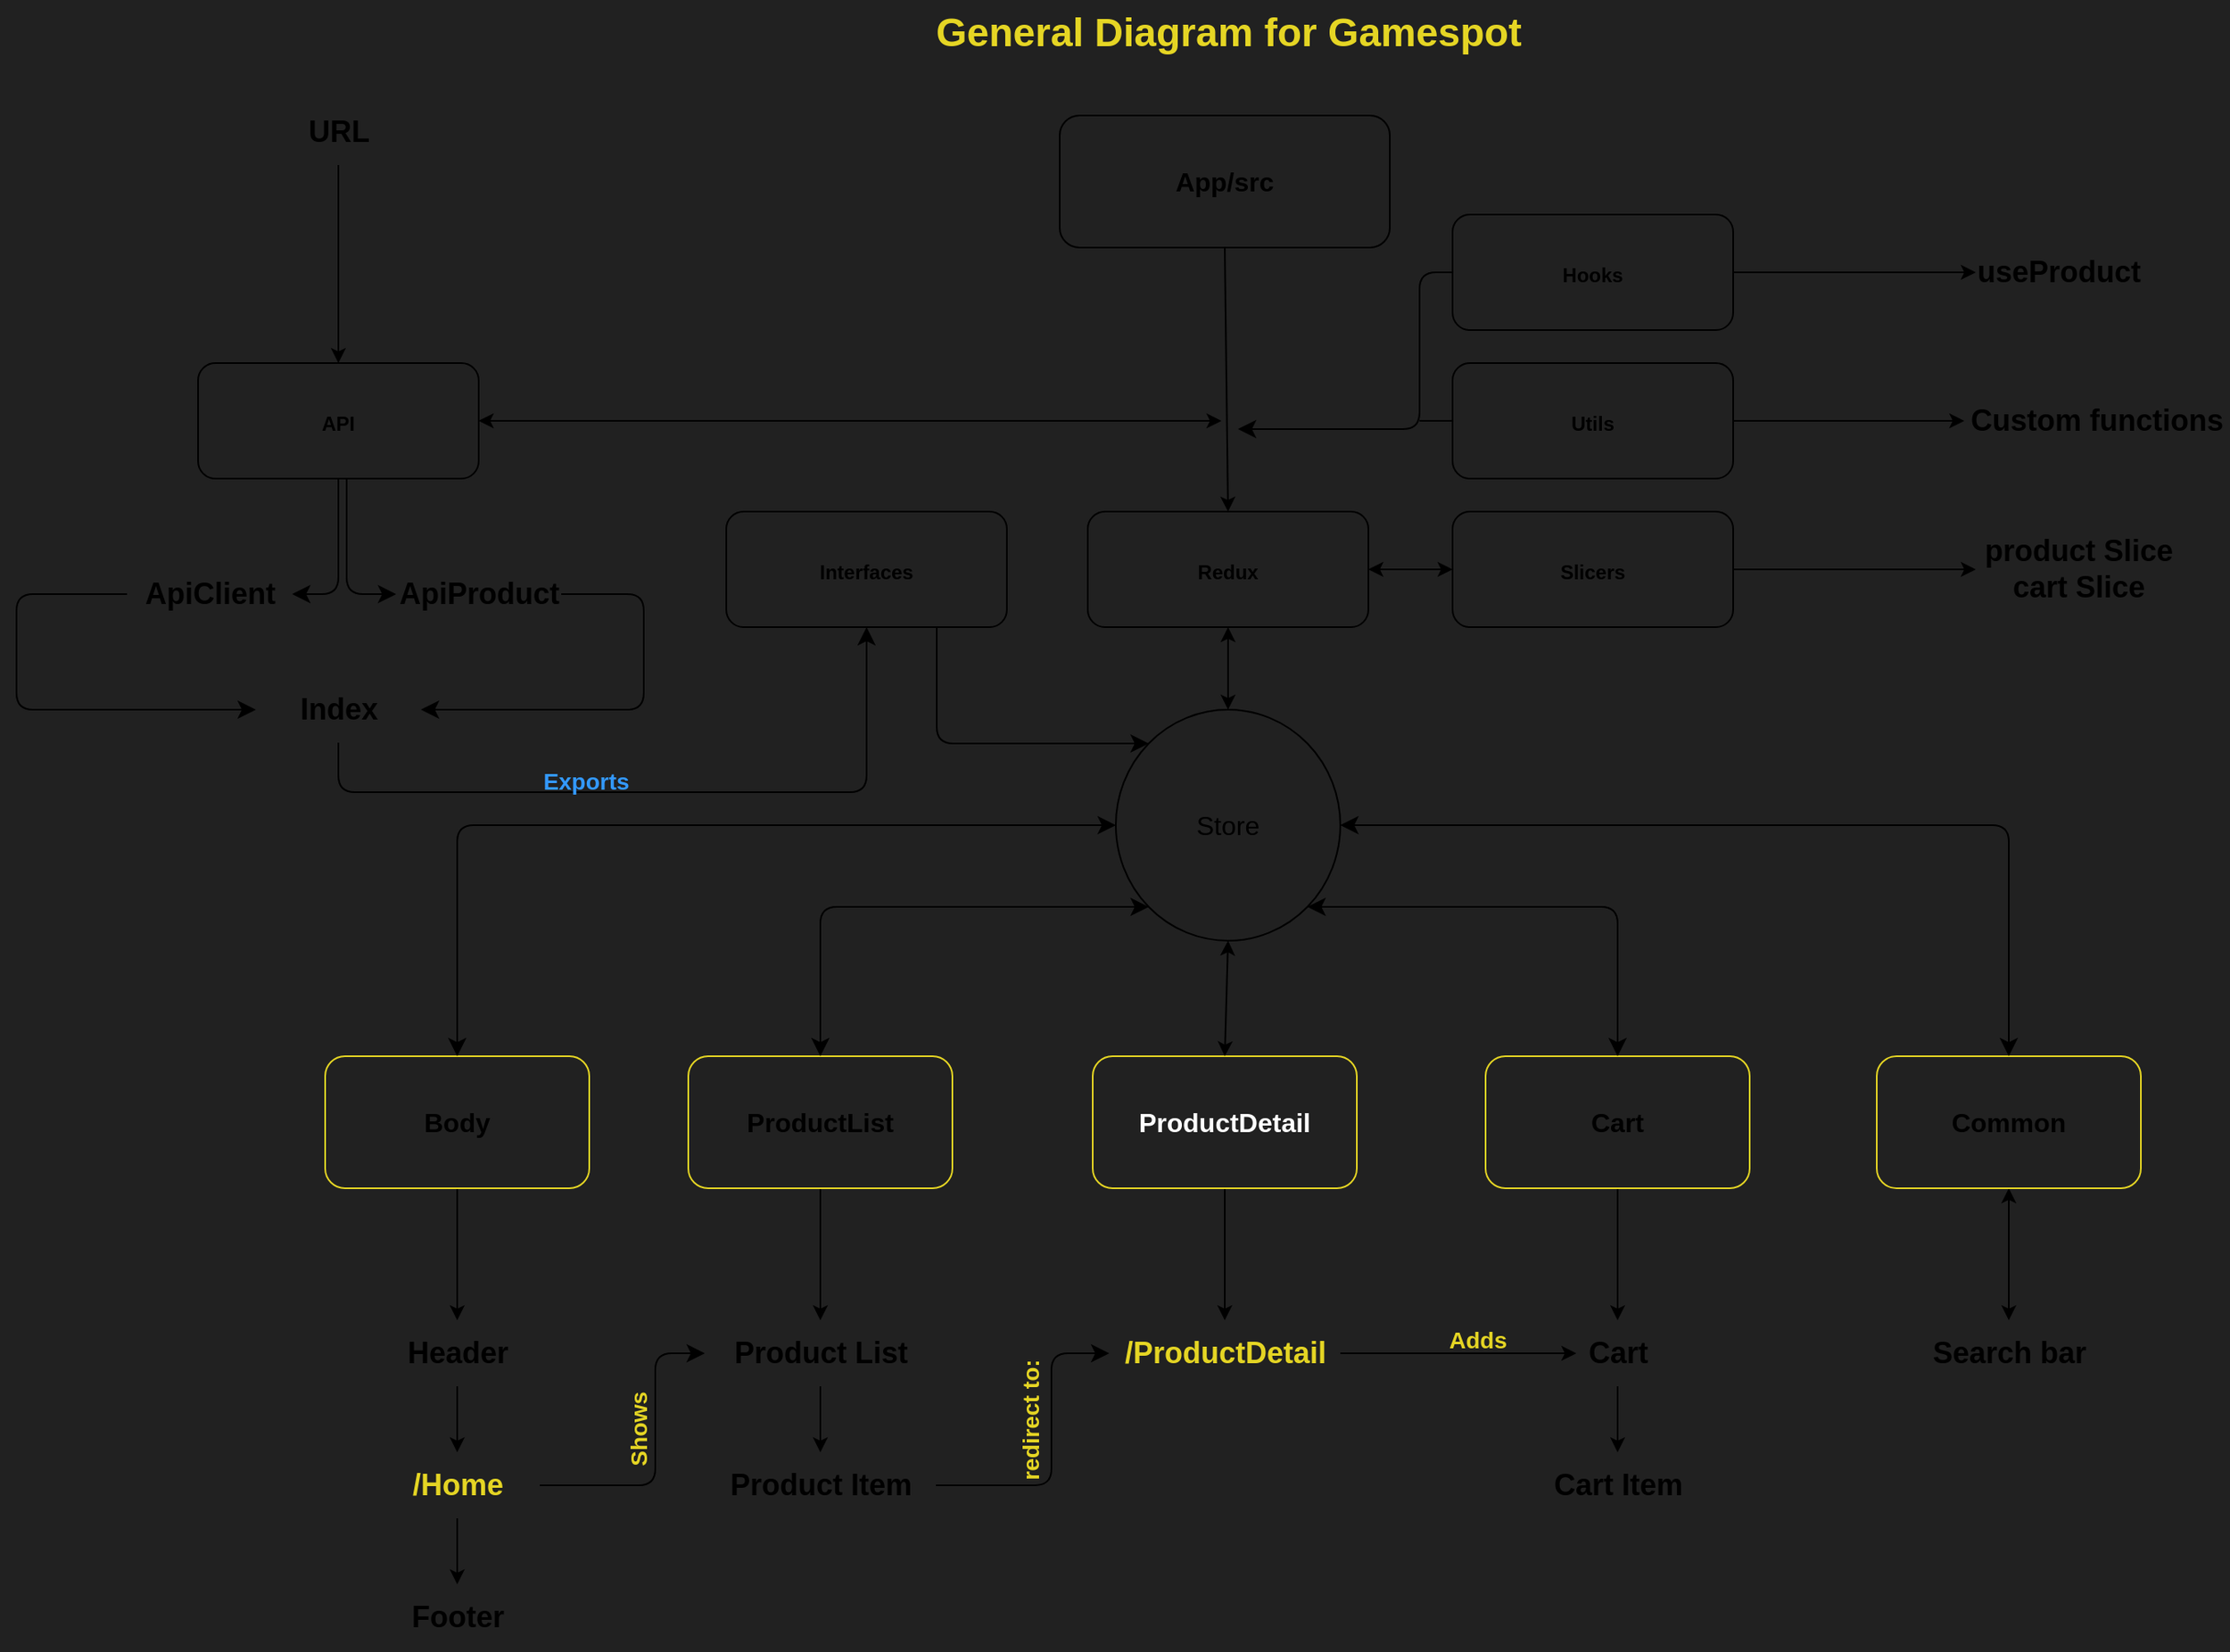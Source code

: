 <mxfile>
    <diagram id="DbZtaxoBPWtzQqvrZxhF" name="Página-1">
        <mxGraphModel dx="2451" dy="1069" grid="1" gridSize="10" guides="1" tooltips="1" connect="1" arrows="1" fold="1" page="1" pageScale="1" pageWidth="1654" pageHeight="1169" background="#212121" math="0" shadow="0">
            <root>
                <mxCell id="0"/>
                <mxCell id="1" parent="0"/>
                <mxCell id="2" value="&lt;font style=&quot;font-size: 16px;&quot;&gt;&lt;b style=&quot;&quot;&gt;App/src&lt;br&gt;&lt;/b&gt;&lt;/font&gt;" style="whiteSpace=wrap;html=1;fillColor=#212121;gradientColor=none;strokeColor=default;rounded=1;glass=0;shadow=0;fontSize=16;" vertex="1" parent="1">
                    <mxGeometry x="722" y="70" width="200" height="80" as="geometry"/>
                </mxCell>
                <mxCell id="9" value="Store" style="ellipse;whiteSpace=wrap;html=1;fontSize=16;fillColor=#212121;gradientColor=none;rounded=1;glass=0;shadow=0;" vertex="1" parent="1">
                    <mxGeometry x="756" y="430" width="136" height="140" as="geometry"/>
                </mxCell>
                <mxCell id="12" value="&lt;font style=&quot;font-size: 16px;&quot;&gt;&lt;b style=&quot;font-size: 12px;&quot;&gt;API&lt;br&gt;&lt;/b&gt;&lt;/font&gt;" style="whiteSpace=wrap;html=1;fillColor=#212121;gradientColor=none;strokeColor=default;rounded=1;glass=0;shadow=0;fontSize=16;" vertex="1" parent="1">
                    <mxGeometry x="200" y="220" width="170" height="70" as="geometry"/>
                </mxCell>
                <mxCell id="39" style="edgeStyle=none;html=1;exitX=0.5;exitY=1;exitDx=0;exitDy=0;entryX=0.5;entryY=0;entryDx=0;entryDy=0;fontSize=12;" edge="1" parent="1" source="18" target="37">
                    <mxGeometry relative="1" as="geometry">
                        <Array as="points">
                            <mxPoint x="357" y="780"/>
                        </Array>
                    </mxGeometry>
                </mxCell>
                <mxCell id="18" value="&lt;font style=&quot;font-size: 16px;&quot;&gt;&lt;b style=&quot;&quot;&gt;Body&lt;br&gt;&lt;/b&gt;&lt;/font&gt;" style="whiteSpace=wrap;html=1;fillColor=#212121;gradientColor=none;strokeColor=#e5d524;rounded=1;glass=0;shadow=0;fontSize=16;" vertex="1" parent="1">
                    <mxGeometry x="277" y="640" width="160" height="80" as="geometry"/>
                </mxCell>
                <mxCell id="87" style="edgeStyle=none;html=1;entryX=0.5;entryY=0;entryDx=0;entryDy=0;fontSize=14;fontColor=#3399FF;" edge="1" parent="1" source="19" target="86">
                    <mxGeometry relative="1" as="geometry"/>
                </mxCell>
                <mxCell id="19" value="&lt;font style=&quot;font-size: 16px;&quot;&gt;&lt;b style=&quot;&quot;&gt;ProductList&lt;br&gt;&lt;/b&gt;&lt;/font&gt;" style="whiteSpace=wrap;html=1;fillColor=#212121;gradientColor=none;strokeColor=#e5d524;rounded=1;glass=0;shadow=0;fontSize=16;" vertex="1" parent="1">
                    <mxGeometry x="497" y="640" width="160" height="80" as="geometry"/>
                </mxCell>
                <mxCell id="90" style="edgeStyle=none;html=1;exitX=0.5;exitY=1;exitDx=0;exitDy=0;entryX=0.5;entryY=0;entryDx=0;entryDy=0;fontSize=14;fontColor=#3399FF;" edge="1" parent="1" source="20" target="89">
                    <mxGeometry relative="1" as="geometry"/>
                </mxCell>
                <mxCell id="20" value="&lt;font style=&quot;font-size: 16px;&quot;&gt;&lt;b style=&quot;&quot;&gt;&lt;font color=&quot;#ffffff&quot;&gt;ProductDetail&lt;/font&gt;&lt;br&gt;&lt;/b&gt;&lt;/font&gt;" style="whiteSpace=wrap;html=1;fillColor=#212121;gradientColor=none;strokeColor=#e5d524;rounded=1;glass=0;shadow=0;fontSize=16;" vertex="1" parent="1">
                    <mxGeometry x="742" y="640" width="160" height="80" as="geometry"/>
                </mxCell>
                <mxCell id="92" style="edgeStyle=none;html=1;fontSize=14;fontColor=#3399FF;" edge="1" parent="1" source="21" target="91">
                    <mxGeometry relative="1" as="geometry"/>
                </mxCell>
                <mxCell id="21" value="&lt;font style=&quot;font-size: 16px;&quot;&gt;&lt;b style=&quot;&quot;&gt;Cart&lt;br&gt;&lt;/b&gt;&lt;/font&gt;" style="whiteSpace=wrap;html=1;fillColor=#212121;gradientColor=none;strokeColor=#E5D524;rounded=1;glass=0;shadow=0;fontSize=16;" vertex="1" parent="1">
                    <mxGeometry x="980" y="640" width="160" height="80" as="geometry"/>
                </mxCell>
                <mxCell id="70" style="edgeStyle=none;html=1;exitX=0.5;exitY=1;exitDx=0;exitDy=0;entryX=0.5;entryY=0;entryDx=0;entryDy=0;fontSize=18;fontColor=#3399FF;startArrow=classic;startFill=1;" edge="1" parent="1" source="23" target="69">
                    <mxGeometry relative="1" as="geometry"/>
                </mxCell>
                <mxCell id="23" value="&lt;font style=&quot;font-size: 16px;&quot;&gt;&lt;b style=&quot;&quot;&gt;Common&lt;br&gt;&lt;/b&gt;&lt;/font&gt;" style="whiteSpace=wrap;html=1;fillColor=#212121;gradientColor=none;strokeColor=#e5d524;rounded=1;glass=0;shadow=0;fontSize=16;" vertex="1" parent="1">
                    <mxGeometry x="1217" y="640" width="160" height="80" as="geometry"/>
                </mxCell>
                <mxCell id="30" value="" style="endArrow=classic;startArrow=classic;html=1;fontSize=12;exitX=0.5;exitY=0;exitDx=0;exitDy=0;entryX=0.5;entryY=1;entryDx=0;entryDy=0;" edge="1" parent="1" source="20" target="9">
                    <mxGeometry width="50" height="50" relative="1" as="geometry">
                        <mxPoint x="902" y="610" as="sourcePoint"/>
                        <mxPoint x="952" y="560" as="targetPoint"/>
                    </mxGeometry>
                </mxCell>
                <mxCell id="44" style="edgeStyle=none;html=1;entryX=0.5;entryY=0;entryDx=0;entryDy=0;fontSize=12;" edge="1" parent="1" source="37">
                    <mxGeometry relative="1" as="geometry">
                        <mxPoint x="357" y="880" as="targetPoint"/>
                    </mxGeometry>
                </mxCell>
                <mxCell id="37" value="Header" style="text;strokeColor=none;fillColor=none;html=1;fontSize=18;fontStyle=1;verticalAlign=middle;align=center;fillStyle=dots;" vertex="1" parent="1">
                    <mxGeometry x="307" y="800" width="100" height="40" as="geometry"/>
                </mxCell>
                <mxCell id="45" style="edgeStyle=none;html=1;exitX=0.5;exitY=1;exitDx=0;exitDy=0;entryX=0.5;entryY=0;entryDx=0;entryDy=0;fontSize=12;" edge="1" parent="1" target="43">
                    <mxGeometry relative="1" as="geometry">
                        <mxPoint x="357" y="920" as="sourcePoint"/>
                    </mxGeometry>
                </mxCell>
                <mxCell id="42" value="/Home" style="text;strokeColor=none;fillColor=none;html=1;fontSize=18;fontStyle=1;verticalAlign=middle;align=center;fontColor=#E5D524;" vertex="1" parent="1">
                    <mxGeometry x="307" y="880" width="100" height="40" as="geometry"/>
                </mxCell>
                <mxCell id="43" value="Footer" style="text;strokeColor=none;fillColor=none;html=1;fontSize=18;fontStyle=1;verticalAlign=middle;align=center;" vertex="1" parent="1">
                    <mxGeometry x="307" y="960" width="100" height="40" as="geometry"/>
                </mxCell>
                <mxCell id="47" value="" style="edgeStyle=elbowEdgeStyle;elbow=horizontal;endArrow=classic;html=1;rounded=1;endSize=8;startSize=8;fontSize=12;exitX=1;exitY=0.5;exitDx=0;exitDy=0;entryX=0;entryY=0.5;entryDx=0;entryDy=0;" edge="1" parent="1" target="86">
                    <mxGeometry width="50" height="50" relative="1" as="geometry">
                        <mxPoint x="407" y="900" as="sourcePoint"/>
                        <mxPoint x="497" y="850" as="targetPoint"/>
                        <Array as="points">
                            <mxPoint x="477" y="850"/>
                            <mxPoint x="467" y="870"/>
                        </Array>
                    </mxGeometry>
                </mxCell>
                <mxCell id="84" value="Shows" style="edgeLabel;html=1;align=center;verticalAlign=bottom;resizable=0;points=[];fontSize=14;fontColor=#E5D524;rotation=270;labelBackgroundColor=none;labelBorderColor=none;fontStyle=1" vertex="1" connectable="0" parent="47">
                    <mxGeometry x="0.032" relative="1" as="geometry">
                        <mxPoint y="-10" as="offset"/>
                    </mxGeometry>
                </mxCell>
                <mxCell id="65" value="" style="edgeStyle=elbowEdgeStyle;elbow=horizontal;endArrow=classic;html=1;rounded=1;endSize=8;startSize=8;fontSize=12;entryX=0;entryY=0.5;entryDx=0;entryDy=0;exitX=1;exitY=0.5;exitDx=0;exitDy=0;" edge="1" parent="1" source="62" target="89">
                    <mxGeometry width="50" height="50" relative="1" as="geometry">
                        <mxPoint x="647" y="820" as="sourcePoint"/>
                        <mxPoint x="742" y="700" as="targetPoint"/>
                        <Array as="points">
                            <mxPoint x="717" y="850"/>
                            <mxPoint x="712" y="890"/>
                        </Array>
                    </mxGeometry>
                </mxCell>
                <mxCell id="85" value="redirect to:" style="edgeLabel;html=1;align=center;verticalAlign=bottom;resizable=0;points=[];fontSize=14;fontColor=#E5D524;labelBackgroundColor=none;rotation=270;fontStyle=1" vertex="1" connectable="0" parent="65">
                    <mxGeometry x="-0.149" y="2" relative="1" as="geometry">
                        <mxPoint y="-30" as="offset"/>
                    </mxGeometry>
                </mxCell>
                <mxCell id="69" value="Search bar" style="text;strokeColor=none;fillColor=none;html=1;fontSize=18;fontStyle=1;verticalAlign=middle;align=center;" vertex="1" parent="1">
                    <mxGeometry x="1237" y="800" width="120" height="40" as="geometry"/>
                </mxCell>
                <mxCell id="88" style="edgeStyle=none;html=1;entryX=0.5;entryY=0;entryDx=0;entryDy=0;fontSize=14;fontColor=#3399FF;" edge="1" parent="1" source="86" target="62">
                    <mxGeometry relative="1" as="geometry"/>
                </mxCell>
                <mxCell id="86" value="Product List" style="text;strokeColor=none;fillColor=none;html=1;fontSize=18;fontStyle=1;verticalAlign=middle;align=center;" vertex="1" parent="1">
                    <mxGeometry x="507" y="800" width="140" height="40" as="geometry"/>
                </mxCell>
                <mxCell id="89" value="/ProductDetail" style="text;strokeColor=none;fillColor=none;html=1;fontSize=18;fontStyle=1;verticalAlign=middle;align=center;fontColor=#E5D524;" vertex="1" parent="1">
                    <mxGeometry x="752" y="800" width="140" height="40" as="geometry"/>
                </mxCell>
                <mxCell id="94" value="" style="edgeStyle=segmentEdgeStyle;endArrow=classic;html=1;endSize=8;startSize=8;fontSize=14;fontColor=#3399FF;rounded=1;strokeColor=default;startArrow=classic;startFill=1;exitX=0.5;exitY=0;exitDx=0;exitDy=0;entryX=0;entryY=0.5;entryDx=0;entryDy=0;" edge="1" parent="1" source="18" target="9">
                    <mxGeometry width="50" height="50" relative="1" as="geometry">
                        <mxPoint x="467" y="550" as="sourcePoint"/>
                        <mxPoint x="517" y="500" as="targetPoint"/>
                        <Array as="points">
                            <mxPoint x="357" y="500"/>
                        </Array>
                    </mxGeometry>
                </mxCell>
                <mxCell id="95" value="" style="edgeStyle=segmentEdgeStyle;endArrow=classic;html=1;endSize=8;startSize=8;fontSize=14;fontColor=#3399FF;rounded=1;strokeColor=default;startArrow=classic;startFill=1;exitX=0.5;exitY=0;exitDx=0;exitDy=0;entryX=0;entryY=1;entryDx=0;entryDy=0;" edge="1" parent="1" source="19" target="9">
                    <mxGeometry width="50" height="50" relative="1" as="geometry">
                        <mxPoint x="407" y="670" as="sourcePoint"/>
                        <mxPoint x="804" y="530" as="targetPoint"/>
                        <Array as="points">
                            <mxPoint x="577" y="549"/>
                        </Array>
                    </mxGeometry>
                </mxCell>
                <mxCell id="96" value="" style="edgeStyle=segmentEdgeStyle;endArrow=classic;html=1;endSize=8;startSize=8;fontSize=14;fontColor=#3399FF;rounded=1;strokeColor=default;startArrow=classic;startFill=1;exitX=0.5;exitY=0;exitDx=0;exitDy=0;entryX=1;entryY=1;entryDx=0;entryDy=0;" edge="1" parent="1" source="21" target="9">
                    <mxGeometry width="50" height="50" relative="1" as="geometry">
                        <mxPoint x="1050" y="570" as="sourcePoint"/>
                        <mxPoint x="1246.687" y="479.26" as="targetPoint"/>
                        <Array as="points">
                            <mxPoint x="1060" y="549"/>
                        </Array>
                    </mxGeometry>
                </mxCell>
                <mxCell id="62" value="Product Item" style="text;strokeColor=none;fillColor=none;html=1;fontSize=18;fontStyle=1;verticalAlign=middle;align=center;" vertex="1" parent="1">
                    <mxGeometry x="507" y="880" width="140" height="40" as="geometry"/>
                </mxCell>
                <mxCell id="66" value="Cart Item" style="text;strokeColor=none;fillColor=none;html=1;fontSize=18;fontStyle=1;verticalAlign=middle;align=center;" vertex="1" parent="1">
                    <mxGeometry x="990" y="880" width="140" height="40" as="geometry"/>
                </mxCell>
                <mxCell id="147" style="edgeStyle=none;rounded=1;html=1;exitX=0;exitY=0.5;exitDx=0;exitDy=0;entryX=1;entryY=0.5;entryDx=0;entryDy=0;strokeColor=default;fontSize=14;fontColor=#3399FF;startArrow=classic;startFill=1;endArrow=none;endFill=0;" edge="1" parent="1" source="91" target="89">
                    <mxGeometry relative="1" as="geometry"/>
                </mxCell>
                <mxCell id="148" value="Adds" style="edgeLabel;html=1;align=center;verticalAlign=bottom;resizable=0;points=[];fontSize=14;fontColor=#E5D524;labelBackgroundColor=none;fontStyle=1" vertex="1" connectable="0" parent="147">
                    <mxGeometry x="-0.17" y="2" relative="1" as="geometry">
                        <mxPoint x="-1" as="offset"/>
                    </mxGeometry>
                </mxCell>
                <mxCell id="91" value="Cart" style="text;strokeColor=none;fillColor=none;html=1;fontSize=18;fontStyle=1;verticalAlign=middle;align=center;" vertex="1" parent="1">
                    <mxGeometry x="1035" y="800" width="50" height="40" as="geometry"/>
                </mxCell>
                <mxCell id="93" style="edgeStyle=none;html=1;exitX=0.5;exitY=1;exitDx=0;exitDy=0;fontSize=14;fontColor=#3399FF;" edge="1" parent="1" source="91" target="66">
                    <mxGeometry relative="1" as="geometry"/>
                </mxCell>
                <mxCell id="97" value="" style="edgeStyle=segmentEdgeStyle;endArrow=classic;html=1;endSize=8;startSize=8;fontSize=14;fontColor=#3399FF;rounded=1;strokeColor=default;startArrow=classic;startFill=1;exitX=0.5;exitY=0;exitDx=0;exitDy=0;entryX=1;entryY=0.5;entryDx=0;entryDy=0;" edge="1" parent="1" source="23" target="9">
                    <mxGeometry width="50" height="50" relative="1" as="geometry">
                        <mxPoint x="1179.69" y="580.74" as="sourcePoint"/>
                        <mxPoint x="990.003" y="490.0" as="targetPoint"/>
                        <Array as="points">
                            <mxPoint x="1297" y="500"/>
                        </Array>
                    </mxGeometry>
                </mxCell>
                <mxCell id="104" style="edgeStyle=none;rounded=1;html=1;entryX=0.5;entryY=0;entryDx=0;entryDy=0;strokeColor=default;fontSize=14;fontColor=#E5D524;startArrow=classic;startFill=1;" edge="1" parent="1" source="98" target="9">
                    <mxGeometry relative="1" as="geometry"/>
                </mxCell>
                <mxCell id="105" style="edgeStyle=none;rounded=1;html=1;exitX=1;exitY=0.5;exitDx=0;exitDy=0;entryX=0;entryY=0.5;entryDx=0;entryDy=0;strokeColor=default;fontSize=14;fontColor=#E5D524;startArrow=classic;startFill=1;" edge="1" parent="1" source="98" target="103">
                    <mxGeometry relative="1" as="geometry"/>
                </mxCell>
                <mxCell id="98" value="&lt;font style=&quot;font-size: 16px;&quot;&gt;&lt;b style=&quot;font-size: 12px;&quot;&gt;Redux&lt;br&gt;&lt;/b&gt;&lt;/font&gt;" style="whiteSpace=wrap;html=1;fillColor=#212121;gradientColor=none;strokeColor=default;rounded=1;glass=0;shadow=0;fontSize=16;" vertex="1" parent="1">
                    <mxGeometry x="739" y="310" width="170" height="70" as="geometry"/>
                </mxCell>
                <mxCell id="99" value="&lt;font style=&quot;font-size: 16px;&quot;&gt;&lt;b style=&quot;font-size: 12px;&quot;&gt;Hooks&lt;br&gt;&lt;/b&gt;&lt;/font&gt;" style="whiteSpace=wrap;html=1;fillColor=#212121;gradientColor=none;strokeColor=default;rounded=1;glass=0;shadow=0;fontSize=16;" vertex="1" parent="1">
                    <mxGeometry x="960" y="130" width="170" height="70" as="geometry"/>
                </mxCell>
                <mxCell id="100" value="&lt;font style=&quot;font-size: 16px;&quot;&gt;&lt;b style=&quot;font-size: 12px;&quot;&gt;Utils&lt;br&gt;&lt;/b&gt;&lt;/font&gt;" style="whiteSpace=wrap;html=1;fillColor=#212121;gradientColor=none;strokeColor=default;rounded=1;glass=0;shadow=0;fontSize=16;" vertex="1" parent="1">
                    <mxGeometry x="960" y="220" width="170" height="70" as="geometry"/>
                </mxCell>
                <mxCell id="101" value="&lt;font style=&quot;font-size: 16px;&quot;&gt;&lt;b style=&quot;font-size: 12px;&quot;&gt;Interfaces&lt;br&gt;&lt;/b&gt;&lt;/font&gt;" style="whiteSpace=wrap;html=1;fillColor=#212121;gradientColor=none;strokeColor=default;rounded=1;glass=0;shadow=0;fontSize=16;" vertex="1" parent="1">
                    <mxGeometry x="520" y="310" width="170" height="70" as="geometry"/>
                </mxCell>
                <mxCell id="103" value="&lt;font style=&quot;font-size: 16px;&quot;&gt;&lt;b style=&quot;font-size: 12px;&quot;&gt;Slicers&lt;br&gt;&lt;/b&gt;&lt;/font&gt;" style="whiteSpace=wrap;html=1;fillColor=#212121;gradientColor=none;strokeColor=default;rounded=1;glass=0;shadow=0;fontSize=16;" vertex="1" parent="1">
                    <mxGeometry x="960" y="310" width="170" height="70" as="geometry"/>
                </mxCell>
                <mxCell id="106" value="" style="endArrow=classic;html=1;rounded=1;strokeColor=default;fontSize=14;fontColor=#E5D524;exitX=0.5;exitY=1;exitDx=0;exitDy=0;entryX=0.5;entryY=0;entryDx=0;entryDy=0;" edge="1" parent="1" source="2" target="98">
                    <mxGeometry width="50" height="50" relative="1" as="geometry">
                        <mxPoint x="590" y="390" as="sourcePoint"/>
                        <mxPoint x="640" y="360" as="targetPoint"/>
                        <Array as="points"/>
                    </mxGeometry>
                </mxCell>
                <mxCell id="109" value="URL" style="text;strokeColor=none;fillColor=none;html=1;fontSize=18;fontStyle=1;verticalAlign=middle;align=center;fillStyle=dots;" vertex="1" parent="1">
                    <mxGeometry x="235" y="60" width="100" height="40" as="geometry"/>
                </mxCell>
                <mxCell id="110" value="" style="endArrow=classic;html=1;rounded=1;strokeColor=default;fontSize=14;fontColor=#E5D524;exitX=0.5;exitY=1;exitDx=0;exitDy=0;entryX=0.5;entryY=0;entryDx=0;entryDy=0;" edge="1" parent="1" source="109" target="12">
                    <mxGeometry width="50" height="50" relative="1" as="geometry">
                        <mxPoint x="60" y="410" as="sourcePoint"/>
                        <mxPoint x="110" y="360" as="targetPoint"/>
                    </mxGeometry>
                </mxCell>
                <mxCell id="111" value="ApiClient" style="text;strokeColor=none;fillColor=none;html=1;fontSize=18;fontStyle=1;verticalAlign=middle;align=center;fillStyle=dots;" vertex="1" parent="1">
                    <mxGeometry x="157" y="340" width="100" height="40" as="geometry"/>
                </mxCell>
                <mxCell id="112" value="ApiProduct" style="text;strokeColor=none;fillColor=none;html=1;fontSize=18;fontStyle=1;verticalAlign=middle;align=center;fillStyle=dots;" vertex="1" parent="1">
                    <mxGeometry x="320" y="340" width="100" height="40" as="geometry"/>
                </mxCell>
                <mxCell id="113" value="Index" style="text;strokeColor=none;fillColor=none;html=1;fontSize=18;fontStyle=1;verticalAlign=middle;align=center;fillStyle=dots;" vertex="1" parent="1">
                    <mxGeometry x="235" y="410" width="100" height="40" as="geometry"/>
                </mxCell>
                <mxCell id="114" value="" style="edgeStyle=segmentEdgeStyle;endArrow=none;html=1;endSize=8;startSize=8;fontSize=14;fontColor=#3399FF;rounded=1;strokeColor=default;startArrow=classic;startFill=1;exitX=1;exitY=0.5;exitDx=0;exitDy=0;entryX=0.5;entryY=1;entryDx=0;entryDy=0;endFill=0;" edge="1" parent="1" source="111" target="12">
                    <mxGeometry width="50" height="50" relative="1" as="geometry">
                        <mxPoint x="-31.69" y="500.74" as="sourcePoint"/>
                        <mxPoint x="166.997" y="410.0" as="targetPoint"/>
                        <Array as="points">
                            <mxPoint x="285" y="360"/>
                        </Array>
                    </mxGeometry>
                </mxCell>
                <mxCell id="116" value="" style="edgeStyle=segmentEdgeStyle;endArrow=none;html=1;endSize=8;startSize=8;fontSize=14;fontColor=#3399FF;rounded=1;strokeColor=default;startArrow=classic;startFill=1;exitX=0;exitY=0.5;exitDx=0;exitDy=0;endFill=0;" edge="1" parent="1" source="112">
                    <mxGeometry width="50" height="50" relative="1" as="geometry">
                        <mxPoint x="120" y="470" as="sourcePoint"/>
                        <mxPoint x="290" y="290" as="targetPoint"/>
                        <Array as="points">
                            <mxPoint x="290" y="360"/>
                        </Array>
                    </mxGeometry>
                </mxCell>
                <mxCell id="120" value="" style="edgeStyle=segmentEdgeStyle;endArrow=none;html=1;endSize=8;startSize=8;fontSize=14;fontColor=#3399FF;rounded=1;strokeColor=default;startArrow=classic;startFill=1;endFill=0;entryX=0;entryY=0.5;entryDx=0;entryDy=0;" edge="1" parent="1" source="113" target="111">
                    <mxGeometry width="50" height="50" relative="1" as="geometry">
                        <mxPoint x="235" y="430" as="sourcePoint"/>
                        <mxPoint x="205" y="390" as="targetPoint"/>
                        <Array as="points">
                            <mxPoint x="90" y="430"/>
                            <mxPoint x="90" y="360"/>
                        </Array>
                    </mxGeometry>
                </mxCell>
                <mxCell id="123" value="" style="edgeStyle=segmentEdgeStyle;endArrow=none;html=1;endSize=8;startSize=8;fontSize=14;fontColor=#3399FF;rounded=1;strokeColor=default;startArrow=classic;startFill=1;endFill=0;exitX=1;exitY=0.5;exitDx=0;exitDy=0;entryX=1;entryY=0.5;entryDx=0;entryDy=0;" edge="1" parent="1" source="113" target="112">
                    <mxGeometry width="50" height="50" relative="1" as="geometry">
                        <mxPoint x="386.93" y="430.067" as="sourcePoint"/>
                        <mxPoint x="358.93" y="380" as="targetPoint"/>
                        <Array as="points">
                            <mxPoint x="470" y="430"/>
                            <mxPoint x="470" y="360"/>
                        </Array>
                    </mxGeometry>
                </mxCell>
                <mxCell id="125" value="" style="edgeStyle=segmentEdgeStyle;endArrow=none;html=1;endSize=8;startSize=8;fontSize=14;fontColor=#3399FF;rounded=1;strokeColor=default;startArrow=classic;startFill=1;endFill=0;entryX=0.5;entryY=1;entryDx=0;entryDy=0;exitX=0.5;exitY=1;exitDx=0;exitDy=0;" edge="1" parent="1" source="101" target="113">
                    <mxGeometry width="50" height="50" relative="1" as="geometry">
                        <mxPoint x="620" y="480.067" as="sourcePoint"/>
                        <mxPoint x="592" y="430" as="targetPoint"/>
                        <Array as="points">
                            <mxPoint x="605" y="480"/>
                            <mxPoint x="285" y="480"/>
                        </Array>
                    </mxGeometry>
                </mxCell>
                <mxCell id="126" value="Exports" style="edgeLabel;align=center;verticalAlign=bottom;resizable=0;points=[];fontSize=14;fontColor=#3399FF;labelBackgroundColor=none;fontStyle=1" vertex="1" connectable="0" parent="125">
                    <mxGeometry x="0.201" y="3" relative="1" as="geometry">
                        <mxPoint as="offset"/>
                    </mxGeometry>
                </mxCell>
                <mxCell id="127" value="" style="endArrow=classic;html=1;rounded=1;strokeColor=default;fontSize=14;fontColor=#3399FF;exitX=1;exitY=0.5;exitDx=0;exitDy=0;startArrow=classic;startFill=1;" edge="1" parent="1" source="12">
                    <mxGeometry width="50" height="50" relative="1" as="geometry">
                        <mxPoint x="760" y="260" as="sourcePoint"/>
                        <mxPoint x="820" y="255" as="targetPoint"/>
                    </mxGeometry>
                </mxCell>
                <mxCell id="129" value="" style="edgeStyle=segmentEdgeStyle;endArrow=none;html=1;endSize=8;startSize=8;fontSize=14;fontColor=#3399FF;rounded=1;strokeColor=default;startArrow=classic;startFill=1;endFill=0;entryX=0.75;entryY=1;entryDx=0;entryDy=0;exitX=0;exitY=0;exitDx=0;exitDy=0;" edge="1" parent="1" source="9" target="101">
                    <mxGeometry width="50" height="50" relative="1" as="geometry">
                        <mxPoint x="983.97" y="390" as="sourcePoint"/>
                        <mxPoint x="663.97" y="460" as="targetPoint"/>
                        <Array as="points">
                            <mxPoint x="647" y="451"/>
                        </Array>
                    </mxGeometry>
                </mxCell>
                <mxCell id="133" value="useProduct" style="text;strokeColor=none;fillColor=none;html=1;fontSize=18;fontStyle=1;verticalAlign=middle;align=center;fillStyle=dots;" vertex="1" parent="1">
                    <mxGeometry x="1277" y="145" width="100" height="40" as="geometry"/>
                </mxCell>
                <mxCell id="134" value="Custom functions" style="text;strokeColor=none;fillColor=none;html=1;fontSize=18;fontStyle=1;verticalAlign=middle;align=center;fillStyle=dots;" vertex="1" parent="1">
                    <mxGeometry x="1270" y="235" width="160" height="40" as="geometry"/>
                </mxCell>
                <mxCell id="135" value="product Slice&lt;br&gt;cart Slice" style="text;strokeColor=none;fillColor=none;html=1;fontSize=18;fontStyle=1;verticalAlign=middle;align=center;fillStyle=dots;" vertex="1" parent="1">
                    <mxGeometry x="1277" y="325" width="123" height="40" as="geometry"/>
                </mxCell>
                <mxCell id="137" value="" style="endArrow=classic;html=1;rounded=1;strokeColor=default;fontSize=14;fontColor=#3399FF;exitX=1;exitY=0.5;exitDx=0;exitDy=0;entryX=0;entryY=0.5;entryDx=0;entryDy=0;" edge="1" parent="1" source="99" target="133">
                    <mxGeometry width="50" height="50" relative="1" as="geometry">
                        <mxPoint x="1237" y="120" as="sourcePoint"/>
                        <mxPoint x="1287" y="70" as="targetPoint"/>
                    </mxGeometry>
                </mxCell>
                <mxCell id="138" value="" style="endArrow=classic;html=1;rounded=1;strokeColor=default;fontSize=14;fontColor=#3399FF;exitX=1;exitY=0.5;exitDx=0;exitDy=0;entryX=0;entryY=0.5;entryDx=0;entryDy=0;" edge="1" parent="1" source="100" target="134">
                    <mxGeometry width="50" height="50" relative="1" as="geometry">
                        <mxPoint x="1140" y="200" as="sourcePoint"/>
                        <mxPoint x="1287" y="200" as="targetPoint"/>
                    </mxGeometry>
                </mxCell>
                <mxCell id="139" value="" style="endArrow=classic;html=1;rounded=1;strokeColor=default;fontSize=14;fontColor=#3399FF;exitX=1;exitY=0.5;exitDx=0;exitDy=0;entryX=0;entryY=0.5;entryDx=0;entryDy=0;" edge="1" parent="1" source="103" target="135">
                    <mxGeometry width="50" height="50" relative="1" as="geometry">
                        <mxPoint x="1150" y="390" as="sourcePoint"/>
                        <mxPoint x="1290" y="390" as="targetPoint"/>
                    </mxGeometry>
                </mxCell>
                <mxCell id="144" value="" style="edgeStyle=segmentEdgeStyle;endArrow=none;html=1;endSize=8;startSize=8;fontSize=14;fontColor=#3399FF;rounded=1;strokeColor=default;startArrow=classic;startFill=1;endFill=0;entryX=0;entryY=0.5;entryDx=0;entryDy=0;" edge="1" parent="1" target="99">
                    <mxGeometry width="50" height="50" relative="1" as="geometry">
                        <mxPoint x="830" y="260" as="sourcePoint"/>
                        <mxPoint x="555" y="120" as="targetPoint"/>
                        <Array as="points">
                            <mxPoint x="940" y="260"/>
                            <mxPoint x="940" y="165"/>
                        </Array>
                    </mxGeometry>
                </mxCell>
                <mxCell id="145" value="" style="endArrow=none;html=1;rounded=1;strokeColor=default;fontSize=14;fontColor=#3399FF;entryX=0;entryY=0.5;entryDx=0;entryDy=0;" edge="1" parent="1" target="100">
                    <mxGeometry width="50" height="50" relative="1" as="geometry">
                        <mxPoint x="940" y="255" as="sourcePoint"/>
                        <mxPoint x="940" y="80" as="targetPoint"/>
                    </mxGeometry>
                </mxCell>
                <mxCell id="151" value="General Diagram for Gamespot" style="text;strokeColor=none;fillColor=none;html=1;fontSize=24;fontStyle=1;verticalAlign=middle;align=center;labelBackgroundColor=none;labelBorderColor=none;fillStyle=dots;fontColor=#E5D524;" vertex="1" parent="1">
                    <mxGeometry x="624" width="400" height="40" as="geometry"/>
                </mxCell>
            </root>
        </mxGraphModel>
    </diagram>
</mxfile>